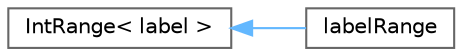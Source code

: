 digraph "Graphical Class Hierarchy"
{
 // LATEX_PDF_SIZE
  bgcolor="transparent";
  edge [fontname=Helvetica,fontsize=10,labelfontname=Helvetica,labelfontsize=10];
  node [fontname=Helvetica,fontsize=10,shape=box,height=0.2,width=0.4];
  rankdir="LR";
  Node0 [id="Node000000",label="IntRange\< label \>",height=0.2,width=0.4,color="grey40", fillcolor="white", style="filled",URL="$classFoam_1_1IntRange.html",tooltip=" "];
  Node0 -> Node1 [id="edge4859_Node000000_Node000001",dir="back",color="steelblue1",style="solid",tooltip=" "];
  Node1 [id="Node000001",label="labelRange",height=0.2,width=0.4,color="grey40", fillcolor="white", style="filled",URL="$classFoam_1_1labelRange.html",tooltip="A range or interval of labels defined by a start and a size."];
}

